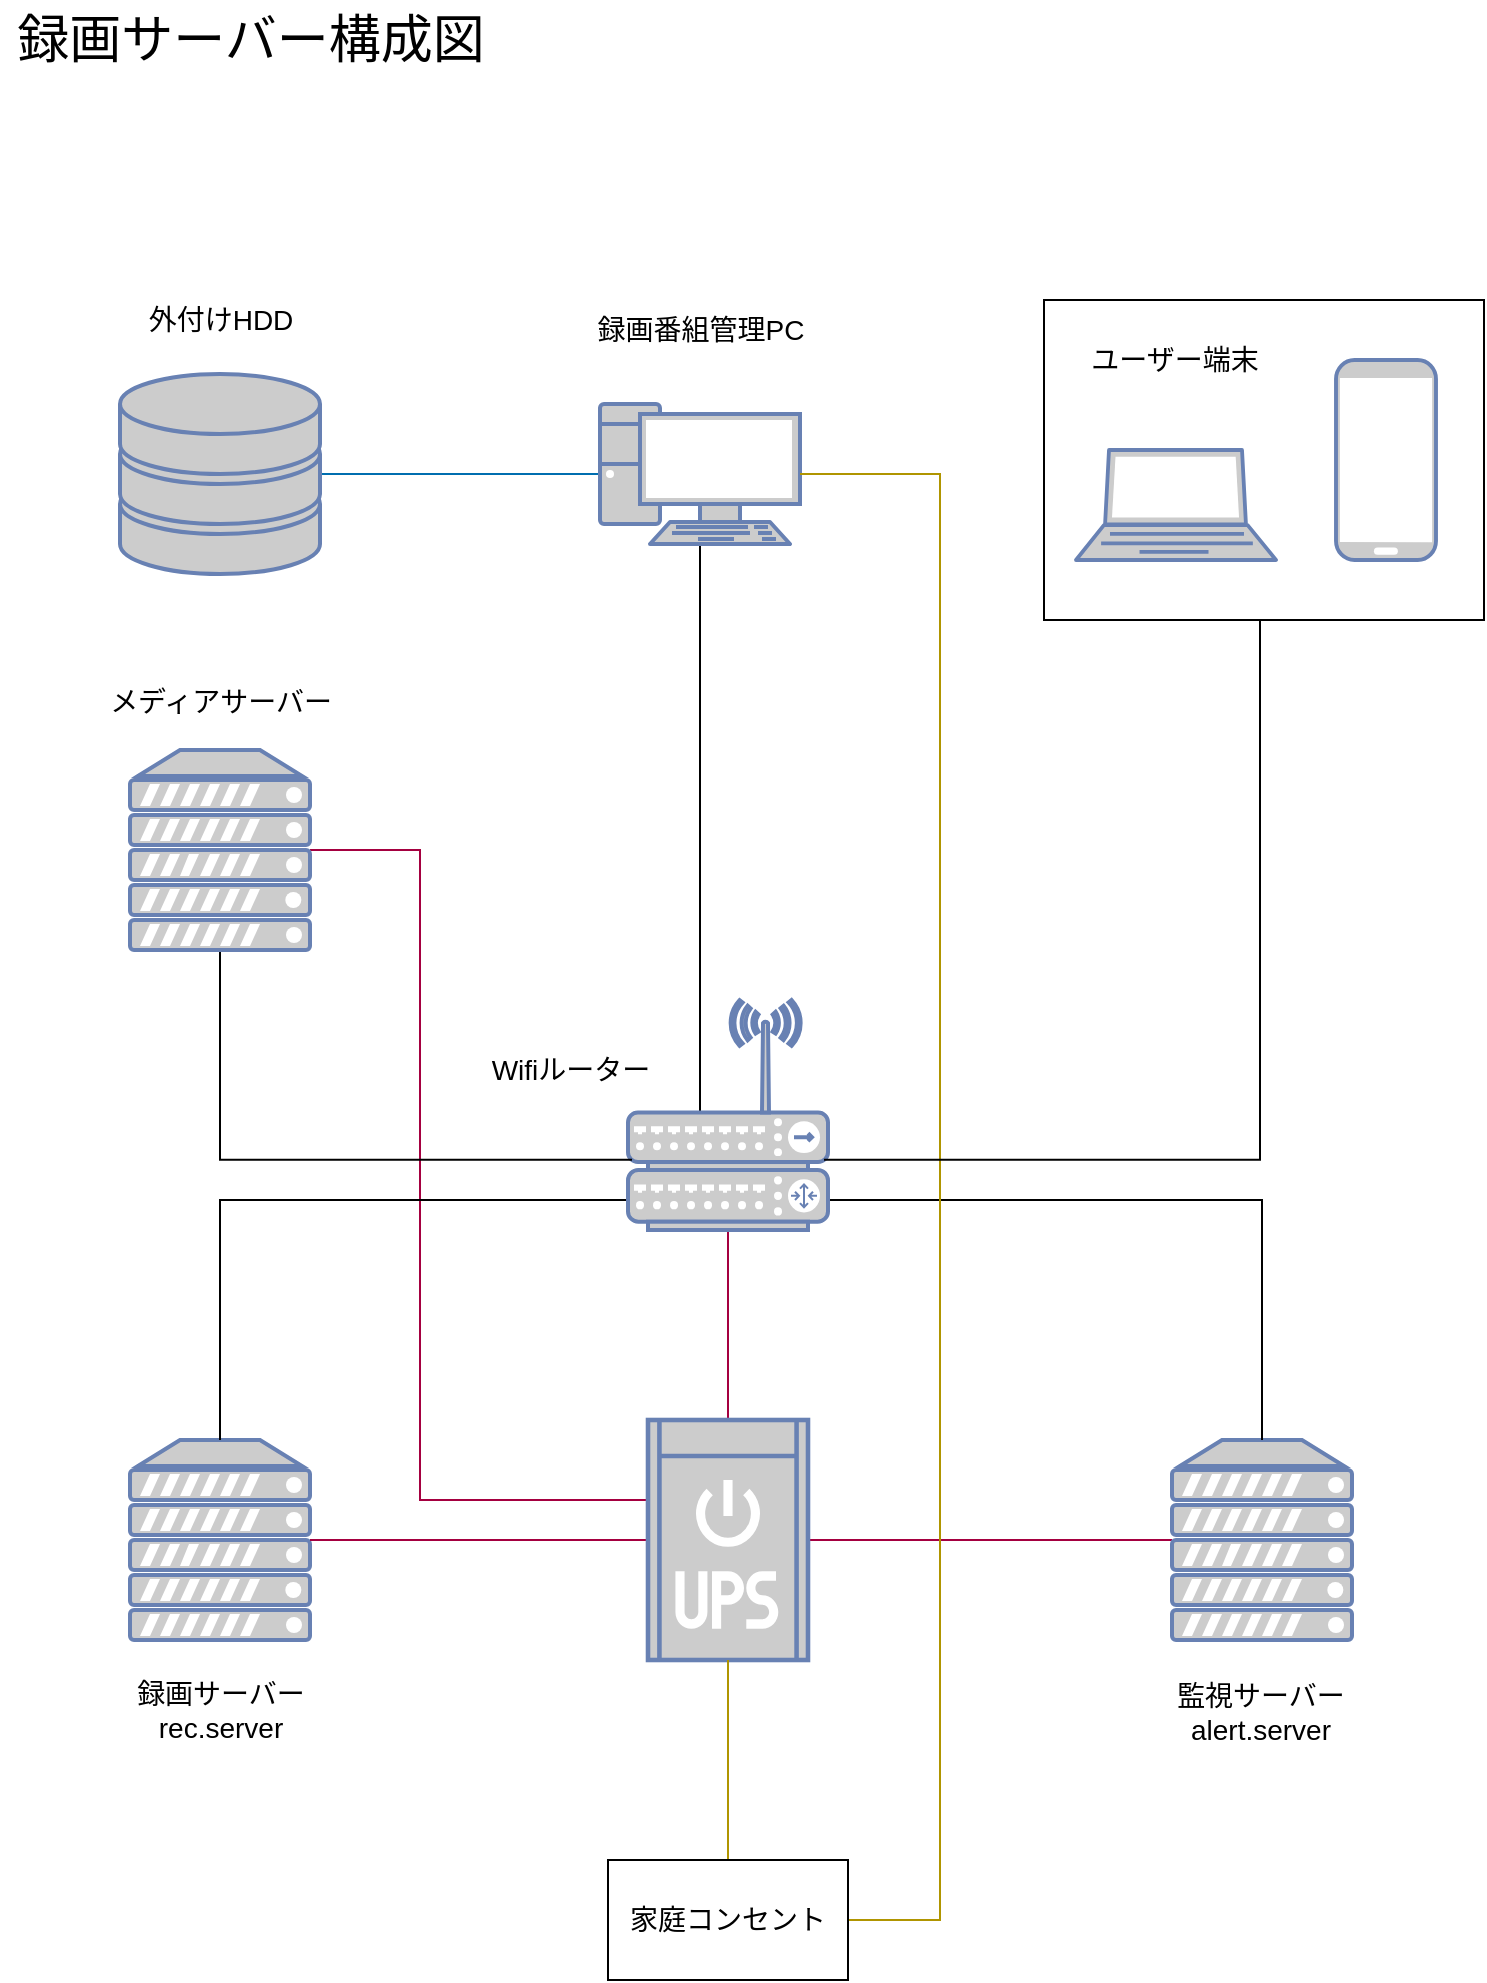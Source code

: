 <mxfile version="13.1.3">
    <diagram id="6hGFLwfOUW9BJ-s0fimq" name="rec">
        <mxGraphModel dx="1760" dy="1161" grid="1" gridSize="10" guides="1" tooltips="1" connect="1" arrows="1" fold="1" page="1" pageScale="1" pageWidth="827" pageHeight="1169" math="0" shadow="0">
            <root>
                <mxCell id="0"/>
                <mxCell id="1" parent="0"/>
                <mxCell id="26" value="録画サーバー構成図" style="text;html=1;align=center;verticalAlign=middle;resizable=0;points=[];autosize=1;fontSize=26;" vertex="1" parent="1">
                    <mxGeometry x="50" y="50" width="250" height="40" as="geometry"/>
                </mxCell>
                <mxCell id="62" style="edgeStyle=orthogonalEdgeStyle;rounded=0;orthogonalLoop=1;jettySize=auto;html=1;exitX=0.5;exitY=0;exitDx=0;exitDy=0;exitPerimeter=0;startArrow=none;startFill=0;endArrow=none;endFill=0;fontSize=26;entryX=0.5;entryY=1;entryDx=0;entryDy=0;entryPerimeter=0;" edge="1" parent="1" source="47" target="50">
                    <mxGeometry relative="1" as="geometry">
                        <mxPoint x="330" y="410" as="targetPoint"/>
                        <Array as="points">
                            <mxPoint x="400" y="555"/>
                            <mxPoint x="400" y="390"/>
                        </Array>
                    </mxGeometry>
                </mxCell>
                <mxCell id="91" style="edgeStyle=orthogonalEdgeStyle;rounded=0;orthogonalLoop=1;jettySize=auto;html=1;entryX=1;entryY=0.5;entryDx=0;entryDy=0;entryPerimeter=0;startArrow=none;startFill=0;endArrow=none;endFill=0;fontSize=14;fillColor=#d80073;strokeColor=#A50040;" edge="1" parent="1" source="41" target="81">
                    <mxGeometry relative="1" as="geometry">
                        <Array as="points">
                            <mxPoint x="260" y="800"/>
                            <mxPoint x="260" y="475"/>
                        </Array>
                    </mxGeometry>
                </mxCell>
                <mxCell id="34" value="server1" parent="0"/>
                <mxCell id="35" value="録画サーバー&lt;br style=&quot;font-size: 14px;&quot;&gt;rec.server" style="text;html=1;align=center;verticalAlign=middle;resizable=0;points=[];autosize=1;fontSize=14;" vertex="1" parent="34">
                    <mxGeometry x="110" y="885" width="100" height="40" as="geometry"/>
                </mxCell>
                <mxCell id="36" value="" style="fontColor=#0066CC;verticalAlign=top;verticalLabelPosition=bottom;labelPosition=center;align=center;html=1;outlineConnect=0;fillColor=#CCCCCC;strokeColor=#6881B3;gradientColor=none;gradientDirection=north;strokeWidth=2;shape=mxgraph.networks.server;" vertex="1" parent="34">
                    <mxGeometry x="115" y="770" width="90" height="100" as="geometry"/>
                </mxCell>
                <mxCell id="37" value="" style="fontColor=#0066CC;verticalAlign=top;verticalLabelPosition=bottom;labelPosition=center;align=center;html=1;outlineConnect=0;fillColor=#CCCCCC;strokeColor=#6881B3;gradientColor=none;gradientDirection=north;strokeWidth=2;shape=mxgraph.networks.wireless_hub;" vertex="1" parent="34">
                    <mxGeometry x="364" y="550" width="100" height="85" as="geometry"/>
                </mxCell>
                <mxCell id="38" style="edgeStyle=orthogonalEdgeStyle;rounded=0;orthogonalLoop=1;jettySize=auto;html=1;exitX=0;exitY=0.5;exitDx=0;exitDy=0;exitPerimeter=0;entryX=1;entryY=0.5;entryDx=0;entryDy=0;entryPerimeter=0;startArrow=none;startFill=0;endArrow=none;endFill=0;fillColor=#d80073;strokeColor=#A50040;" edge="1" parent="34" source="41" target="36">
                    <mxGeometry relative="1" as="geometry"/>
                </mxCell>
                <mxCell id="39" style="edgeStyle=orthogonalEdgeStyle;rounded=0;orthogonalLoop=1;jettySize=auto;html=1;exitX=1;exitY=0.5;exitDx=0;exitDy=0;exitPerimeter=0;entryX=0;entryY=0.5;entryDx=0;entryDy=0;entryPerimeter=0;startArrow=none;startFill=0;endArrow=none;endFill=0;fillColor=#d80073;strokeColor=#A50040;" edge="1" parent="34" source="41" target="42">
                    <mxGeometry relative="1" as="geometry"/>
                </mxCell>
                <mxCell id="40" style="edgeStyle=orthogonalEdgeStyle;rounded=0;orthogonalLoop=1;jettySize=auto;html=1;exitX=0.5;exitY=0;exitDx=0;exitDy=0;exitPerimeter=0;startArrow=none;startFill=0;endArrow=none;endFill=0;fontSize=26;fillColor=#d80073;strokeColor=#A50040;" edge="1" parent="34" source="41" target="47">
                    <mxGeometry relative="1" as="geometry"/>
                </mxCell>
                <mxCell id="41" value="" style="fontColor=#0066CC;verticalAlign=top;verticalLabelPosition=bottom;labelPosition=center;align=center;html=1;outlineConnect=0;fillColor=#CCCCCC;strokeColor=#6881B3;gradientColor=none;gradientDirection=north;strokeWidth=2;shape=mxgraph.networks.ups_small;" vertex="1" parent="34">
                    <mxGeometry x="374" y="760" width="80" height="120" as="geometry"/>
                </mxCell>
                <mxCell id="42" value="" style="fontColor=#0066CC;verticalAlign=top;verticalLabelPosition=bottom;labelPosition=center;align=center;html=1;outlineConnect=0;fillColor=#CCCCCC;strokeColor=#6881B3;gradientColor=none;gradientDirection=north;strokeWidth=2;shape=mxgraph.networks.server;" vertex="1" parent="34">
                    <mxGeometry x="636" y="770" width="90" height="100" as="geometry"/>
                </mxCell>
                <mxCell id="43" value="監視サーバー&lt;br style=&quot;font-size: 14px;&quot;&gt;alert.server" style="text;html=1;align=center;verticalAlign=middle;resizable=0;points=[];autosize=1;fontSize=14;" vertex="1" parent="34">
                    <mxGeometry x="630" y="886" width="100" height="40" as="geometry"/>
                </mxCell>
                <mxCell id="44" style="edgeStyle=orthogonalEdgeStyle;rounded=0;orthogonalLoop=1;jettySize=auto;html=1;exitX=0.5;exitY=0;exitDx=0;exitDy=0;exitPerimeter=0;entryX=0.5;entryY=1;entryDx=0;entryDy=0;entryPerimeter=0;startArrow=none;startFill=0;endArrow=none;endFill=0;" edge="1" parent="34" source="47" target="37">
                    <mxGeometry relative="1" as="geometry"/>
                </mxCell>
                <mxCell id="45" style="edgeStyle=orthogonalEdgeStyle;rounded=0;orthogonalLoop=1;jettySize=auto;html=1;exitX=0;exitY=0.5;exitDx=0;exitDy=0;exitPerimeter=0;startArrow=none;startFill=0;endArrow=none;endFill=0;" edge="1" parent="34" source="47" target="36">
                    <mxGeometry relative="1" as="geometry"/>
                </mxCell>
                <mxCell id="46" style="edgeStyle=orthogonalEdgeStyle;rounded=0;orthogonalLoop=1;jettySize=auto;html=1;exitX=1;exitY=0.5;exitDx=0;exitDy=0;exitPerimeter=0;entryX=0.5;entryY=0;entryDx=0;entryDy=0;entryPerimeter=0;startArrow=none;startFill=0;endArrow=none;endFill=0;" edge="1" parent="34" source="47" target="42">
                    <mxGeometry relative="1" as="geometry"/>
                </mxCell>
                <mxCell id="47" value="" style="fontColor=#0066CC;verticalAlign=top;verticalLabelPosition=bottom;labelPosition=center;align=center;html=1;outlineConnect=0;fillColor=#CCCCCC;strokeColor=#6881B3;gradientColor=none;gradientDirection=north;strokeWidth=2;shape=mxgraph.networks.router;" vertex="1" parent="34">
                    <mxGeometry x="364" y="635" width="100" height="30" as="geometry"/>
                </mxCell>
                <mxCell id="48" value="server2" parent="0"/>
                <mxCell id="68" style="edgeStyle=orthogonalEdgeStyle;rounded=0;orthogonalLoop=1;jettySize=auto;html=1;exitX=0;exitY=0.5;exitDx=0;exitDy=0;exitPerimeter=0;entryX=1;entryY=0.5;entryDx=0;entryDy=0;entryPerimeter=0;startArrow=none;startFill=0;endArrow=none;endFill=0;fontSize=14;fillColor=#1ba1e2;strokeColor=#006EAF;" edge="1" parent="48" source="50" target="69">
                    <mxGeometry relative="1" as="geometry">
                        <mxPoint x="160" y="215" as="targetPoint"/>
                    </mxGeometry>
                </mxCell>
                <mxCell id="50" value="" style="fontColor=#0066CC;verticalAlign=top;verticalLabelPosition=bottom;labelPosition=center;align=center;html=1;outlineConnect=0;fillColor=#CCCCCC;strokeColor=#6881B3;gradientColor=none;gradientDirection=north;strokeWidth=2;shape=mxgraph.networks.pc;" vertex="1" parent="48">
                    <mxGeometry x="350" y="252" width="100" height="70" as="geometry"/>
                </mxCell>
                <mxCell id="63" value="Wifiルーター" style="text;html=1;align=center;verticalAlign=middle;resizable=0;points=[];autosize=1;fontSize=14;" vertex="1" parent="48">
                    <mxGeometry x="290" y="575" width="90" height="20" as="geometry"/>
                </mxCell>
                <mxCell id="64" value="録画番組管理PC" style="text;html=1;align=center;verticalAlign=middle;resizable=0;points=[];autosize=1;fontSize=14;" vertex="1" parent="48">
                    <mxGeometry x="340" y="205" width="120" height="20" as="geometry"/>
                </mxCell>
                <mxCell id="69" value="" style="fontColor=#0066CC;verticalAlign=top;verticalLabelPosition=bottom;labelPosition=center;align=center;html=1;outlineConnect=0;fillColor=#CCCCCC;strokeColor=#6881B3;gradientColor=none;gradientDirection=north;strokeWidth=2;shape=mxgraph.networks.storage;" vertex="1" parent="48">
                    <mxGeometry x="110" y="237" width="100" height="100" as="geometry"/>
                </mxCell>
                <mxCell id="70" value="外付けHDD" style="text;html=1;align=center;verticalAlign=middle;resizable=0;points=[];autosize=1;fontSize=14;" vertex="1" parent="48">
                    <mxGeometry x="115" y="200" width="90" height="20" as="geometry"/>
                </mxCell>
                <mxCell id="71" style="edgeStyle=orthogonalEdgeStyle;rounded=0;orthogonalLoop=1;jettySize=auto;html=1;exitX=0.5;exitY=1;exitDx=0;exitDy=0;exitPerimeter=0;startArrow=none;startFill=0;endArrow=none;endFill=0;fontSize=14;entryX=0.5;entryY=0;entryDx=0;entryDy=0;fillColor=#e3c800;strokeColor=#B09500;" edge="1" parent="48" source="41" target="72">
                    <mxGeometry relative="1" as="geometry">
                        <mxPoint x="414" y="1040" as="targetPoint"/>
                    </mxGeometry>
                </mxCell>
                <mxCell id="74" style="edgeStyle=orthogonalEdgeStyle;rounded=0;orthogonalLoop=1;jettySize=auto;html=1;exitX=1;exitY=0.5;exitDx=0;exitDy=0;entryX=1;entryY=0.5;entryDx=0;entryDy=0;entryPerimeter=0;startArrow=none;startFill=0;endArrow=none;endFill=0;fontSize=14;fillColor=#e3c800;strokeColor=#B09500;" edge="1" parent="48" source="72" target="50">
                    <mxGeometry relative="1" as="geometry">
                        <Array as="points">
                            <mxPoint x="520" y="1010"/>
                            <mxPoint x="520" y="287"/>
                        </Array>
                    </mxGeometry>
                </mxCell>
                <mxCell id="72" value="家庭コンセント" style="whiteSpace=wrap;html=1;fontSize=14;" vertex="1" parent="48">
                    <mxGeometry x="354" y="980" width="120" height="60" as="geometry"/>
                </mxCell>
                <mxCell id="76" value="メディアサーバー" style="text;html=1;align=center;verticalAlign=middle;resizable=0;points=[];autosize=1;fontSize=14;" vertex="1" parent="48">
                    <mxGeometry x="95" y="391" width="130" height="20" as="geometry"/>
                </mxCell>
                <mxCell id="80" style="edgeStyle=orthogonalEdgeStyle;rounded=0;orthogonalLoop=1;jettySize=auto;html=1;entryX=0.5;entryY=1;entryDx=0;entryDy=0;entryPerimeter=0;startArrow=none;startFill=0;endArrow=none;endFill=0;fontSize=14;exitX=0.02;exitY=0.94;exitDx=0;exitDy=0;exitPerimeter=0;" edge="1" parent="48" source="37" target="81">
                    <mxGeometry relative="1" as="geometry">
                        <mxPoint x="350" y="590" as="sourcePoint"/>
                        <mxPoint x="160" y="500" as="targetPoint"/>
                    </mxGeometry>
                </mxCell>
                <mxCell id="81" value="" style="fontColor=#0066CC;verticalAlign=top;verticalLabelPosition=bottom;labelPosition=center;align=center;html=1;outlineConnect=0;fillColor=#CCCCCC;strokeColor=#6881B3;gradientColor=none;gradientDirection=north;strokeWidth=2;shape=mxgraph.networks.server;" vertex="1" parent="48">
                    <mxGeometry x="115" y="425" width="90" height="100" as="geometry"/>
                </mxCell>
                <mxCell id="84" value="user" parent="0"/>
                <mxCell id="88" style="edgeStyle=orthogonalEdgeStyle;rounded=0;orthogonalLoop=1;jettySize=auto;html=1;exitX=0.5;exitY=1;exitDx=0;exitDy=0;entryX=0.98;entryY=0.94;entryDx=0;entryDy=0;entryPerimeter=0;startArrow=none;startFill=0;endArrow=none;endFill=0;fontSize=14;" edge="1" parent="84" source="85" target="37">
                    <mxGeometry relative="1" as="geometry">
                        <Array as="points">
                            <mxPoint x="680" y="360"/>
                            <mxPoint x="680" y="630"/>
                        </Array>
                    </mxGeometry>
                </mxCell>
                <mxCell id="85" value="" style="whiteSpace=wrap;html=1;fontSize=14;" vertex="1" parent="84">
                    <mxGeometry x="572" y="200" width="220" height="160" as="geometry"/>
                </mxCell>
                <mxCell id="86" value="" style="fontColor=#0066CC;verticalAlign=top;verticalLabelPosition=bottom;labelPosition=center;align=center;html=1;outlineConnect=0;fillColor=#CCCCCC;strokeColor=#6881B3;gradientColor=none;gradientDirection=north;strokeWidth=2;shape=mxgraph.networks.mobile;" vertex="1" parent="84">
                    <mxGeometry x="718" y="230" width="50" height="100" as="geometry"/>
                </mxCell>
                <mxCell id="87" value="" style="fontColor=#0066CC;verticalAlign=top;verticalLabelPosition=bottom;labelPosition=center;align=center;html=1;outlineConnect=0;fillColor=#CCCCCC;strokeColor=#6881B3;gradientColor=none;gradientDirection=north;strokeWidth=2;shape=mxgraph.networks.laptop;" vertex="1" parent="84">
                    <mxGeometry x="588" y="275" width="100" height="55" as="geometry"/>
                </mxCell>
                <mxCell id="89" value="ユーザー端末" style="text;html=1;align=center;verticalAlign=middle;resizable=0;points=[];autosize=1;fontSize=14;" vertex="1" parent="84">
                    <mxGeometry x="587" y="220" width="100" height="20" as="geometry"/>
                </mxCell>
            </root>
        </mxGraphModel>
    </diagram>
</mxfile>